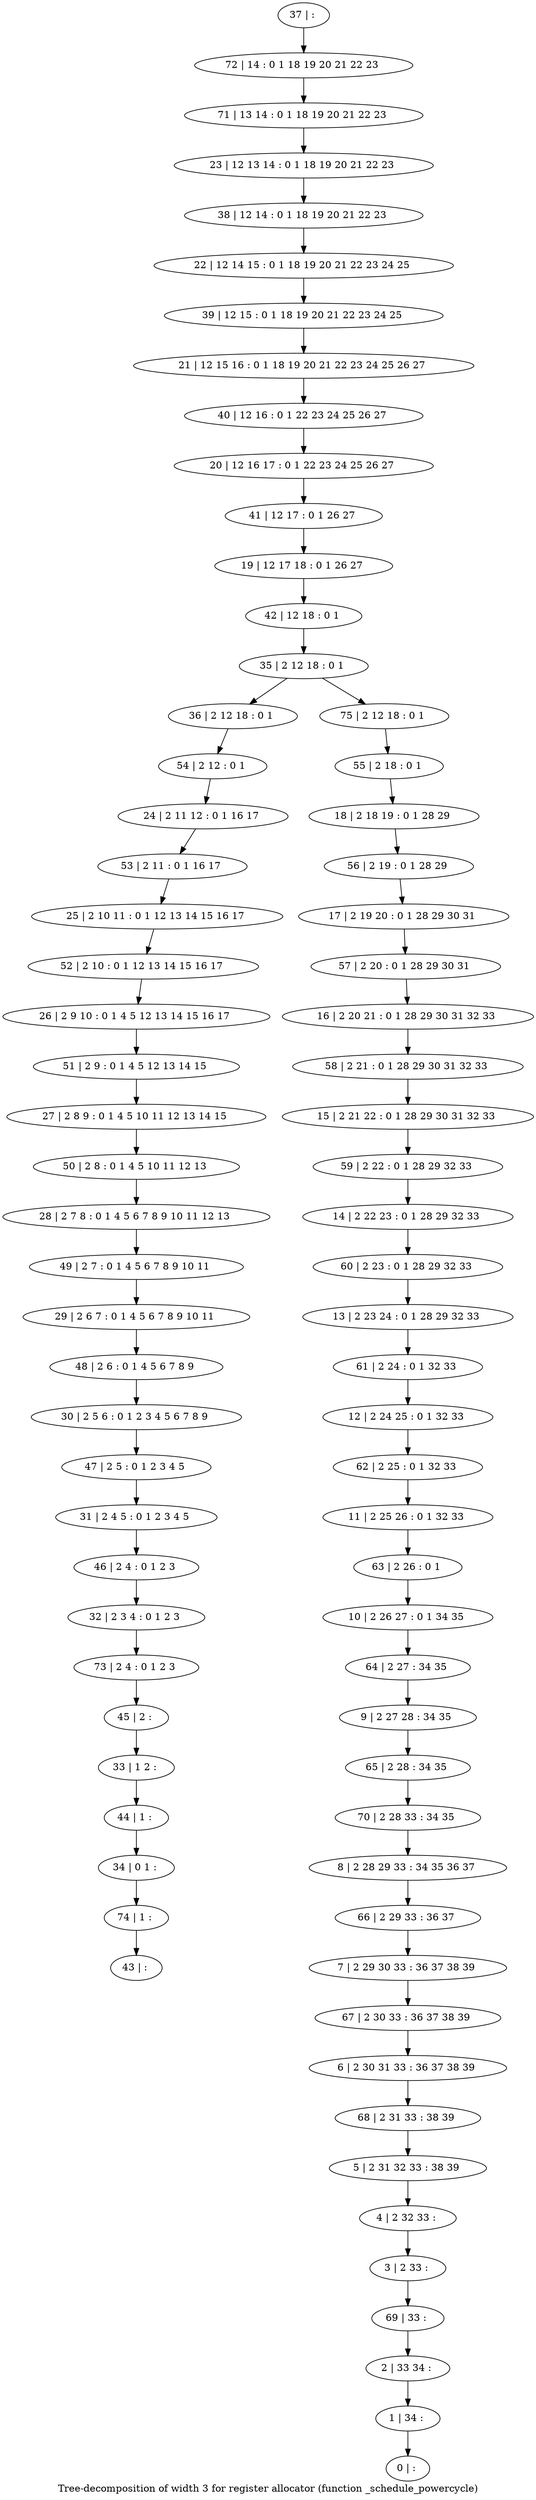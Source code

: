 digraph G {
graph [label="Tree-decomposition of width 3 for register allocator (function _schedule_powercycle)"]
0[label="0 | : "];
1[label="1 | 34 : "];
2[label="2 | 33 34 : "];
3[label="3 | 2 33 : "];
4[label="4 | 2 32 33 : "];
5[label="5 | 2 31 32 33 : 38 39 "];
6[label="6 | 2 30 31 33 : 36 37 38 39 "];
7[label="7 | 2 29 30 33 : 36 37 38 39 "];
8[label="8 | 2 28 29 33 : 34 35 36 37 "];
9[label="9 | 2 27 28 : 34 35 "];
10[label="10 | 2 26 27 : 0 1 34 35 "];
11[label="11 | 2 25 26 : 0 1 32 33 "];
12[label="12 | 2 24 25 : 0 1 32 33 "];
13[label="13 | 2 23 24 : 0 1 28 29 32 33 "];
14[label="14 | 2 22 23 : 0 1 28 29 32 33 "];
15[label="15 | 2 21 22 : 0 1 28 29 30 31 32 33 "];
16[label="16 | 2 20 21 : 0 1 28 29 30 31 32 33 "];
17[label="17 | 2 19 20 : 0 1 28 29 30 31 "];
18[label="18 | 2 18 19 : 0 1 28 29 "];
19[label="19 | 12 17 18 : 0 1 26 27 "];
20[label="20 | 12 16 17 : 0 1 22 23 24 25 26 27 "];
21[label="21 | 12 15 16 : 0 1 18 19 20 21 22 23 24 25 26 27 "];
22[label="22 | 12 14 15 : 0 1 18 19 20 21 22 23 24 25 "];
23[label="23 | 12 13 14 : 0 1 18 19 20 21 22 23 "];
24[label="24 | 2 11 12 : 0 1 16 17 "];
25[label="25 | 2 10 11 : 0 1 12 13 14 15 16 17 "];
26[label="26 | 2 9 10 : 0 1 4 5 12 13 14 15 16 17 "];
27[label="27 | 2 8 9 : 0 1 4 5 10 11 12 13 14 15 "];
28[label="28 | 2 7 8 : 0 1 4 5 6 7 8 9 10 11 12 13 "];
29[label="29 | 2 6 7 : 0 1 4 5 6 7 8 9 10 11 "];
30[label="30 | 2 5 6 : 0 1 2 3 4 5 6 7 8 9 "];
31[label="31 | 2 4 5 : 0 1 2 3 4 5 "];
32[label="32 | 2 3 4 : 0 1 2 3 "];
33[label="33 | 1 2 : "];
34[label="34 | 0 1 : "];
35[label="35 | 2 12 18 : 0 1 "];
36[label="36 | 2 12 18 : 0 1 "];
37[label="37 | : "];
38[label="38 | 12 14 : 0 1 18 19 20 21 22 23 "];
39[label="39 | 12 15 : 0 1 18 19 20 21 22 23 24 25 "];
40[label="40 | 12 16 : 0 1 22 23 24 25 26 27 "];
41[label="41 | 12 17 : 0 1 26 27 "];
42[label="42 | 12 18 : 0 1 "];
43[label="43 | : "];
44[label="44 | 1 : "];
45[label="45 | 2 : "];
46[label="46 | 2 4 : 0 1 2 3 "];
47[label="47 | 2 5 : 0 1 2 3 4 5 "];
48[label="48 | 2 6 : 0 1 4 5 6 7 8 9 "];
49[label="49 | 2 7 : 0 1 4 5 6 7 8 9 10 11 "];
50[label="50 | 2 8 : 0 1 4 5 10 11 12 13 "];
51[label="51 | 2 9 : 0 1 4 5 12 13 14 15 "];
52[label="52 | 2 10 : 0 1 12 13 14 15 16 17 "];
53[label="53 | 2 11 : 0 1 16 17 "];
54[label="54 | 2 12 : 0 1 "];
55[label="55 | 2 18 : 0 1 "];
56[label="56 | 2 19 : 0 1 28 29 "];
57[label="57 | 2 20 : 0 1 28 29 30 31 "];
58[label="58 | 2 21 : 0 1 28 29 30 31 32 33 "];
59[label="59 | 2 22 : 0 1 28 29 32 33 "];
60[label="60 | 2 23 : 0 1 28 29 32 33 "];
61[label="61 | 2 24 : 0 1 32 33 "];
62[label="62 | 2 25 : 0 1 32 33 "];
63[label="63 | 2 26 : 0 1 "];
64[label="64 | 2 27 : 34 35 "];
65[label="65 | 2 28 : 34 35 "];
66[label="66 | 2 29 33 : 36 37 "];
67[label="67 | 2 30 33 : 36 37 38 39 "];
68[label="68 | 2 31 33 : 38 39 "];
69[label="69 | 33 : "];
70[label="70 | 2 28 33 : 34 35 "];
71[label="71 | 13 14 : 0 1 18 19 20 21 22 23 "];
72[label="72 | 14 : 0 1 18 19 20 21 22 23 "];
73[label="73 | 2 4 : 0 1 2 3 "];
74[label="74 | 1 : "];
75[label="75 | 2 12 18 : 0 1 "];
44->34 ;
33->44 ;
45->33 ;
46->32 ;
31->46 ;
47->31 ;
30->47 ;
48->30 ;
29->48 ;
49->29 ;
28->49 ;
50->28 ;
27->50 ;
51->27 ;
26->51 ;
52->26 ;
25->52 ;
53->25 ;
24->53 ;
54->24 ;
36->54 ;
73->45 ;
32->73 ;
74->43 ;
34->74 ;
37->72 ;
72->71 ;
71->23 ;
23->38 ;
38->22 ;
22->39 ;
39->21 ;
21->40 ;
40->20 ;
20->41 ;
41->19 ;
19->42 ;
42->35 ;
55->18 ;
18->56 ;
56->17 ;
17->57 ;
57->16 ;
16->58 ;
58->15 ;
15->59 ;
59->14 ;
14->60 ;
60->13 ;
13->61 ;
61->12 ;
12->62 ;
62->11 ;
11->63 ;
63->10 ;
10->64 ;
64->9 ;
9->65 ;
65->70 ;
70->8 ;
8->66 ;
66->7 ;
7->67 ;
67->6 ;
6->68 ;
68->5 ;
5->4 ;
4->3 ;
3->69 ;
69->2 ;
2->1 ;
1->0 ;
75->55 ;
35->36 ;
35->75 ;
}
